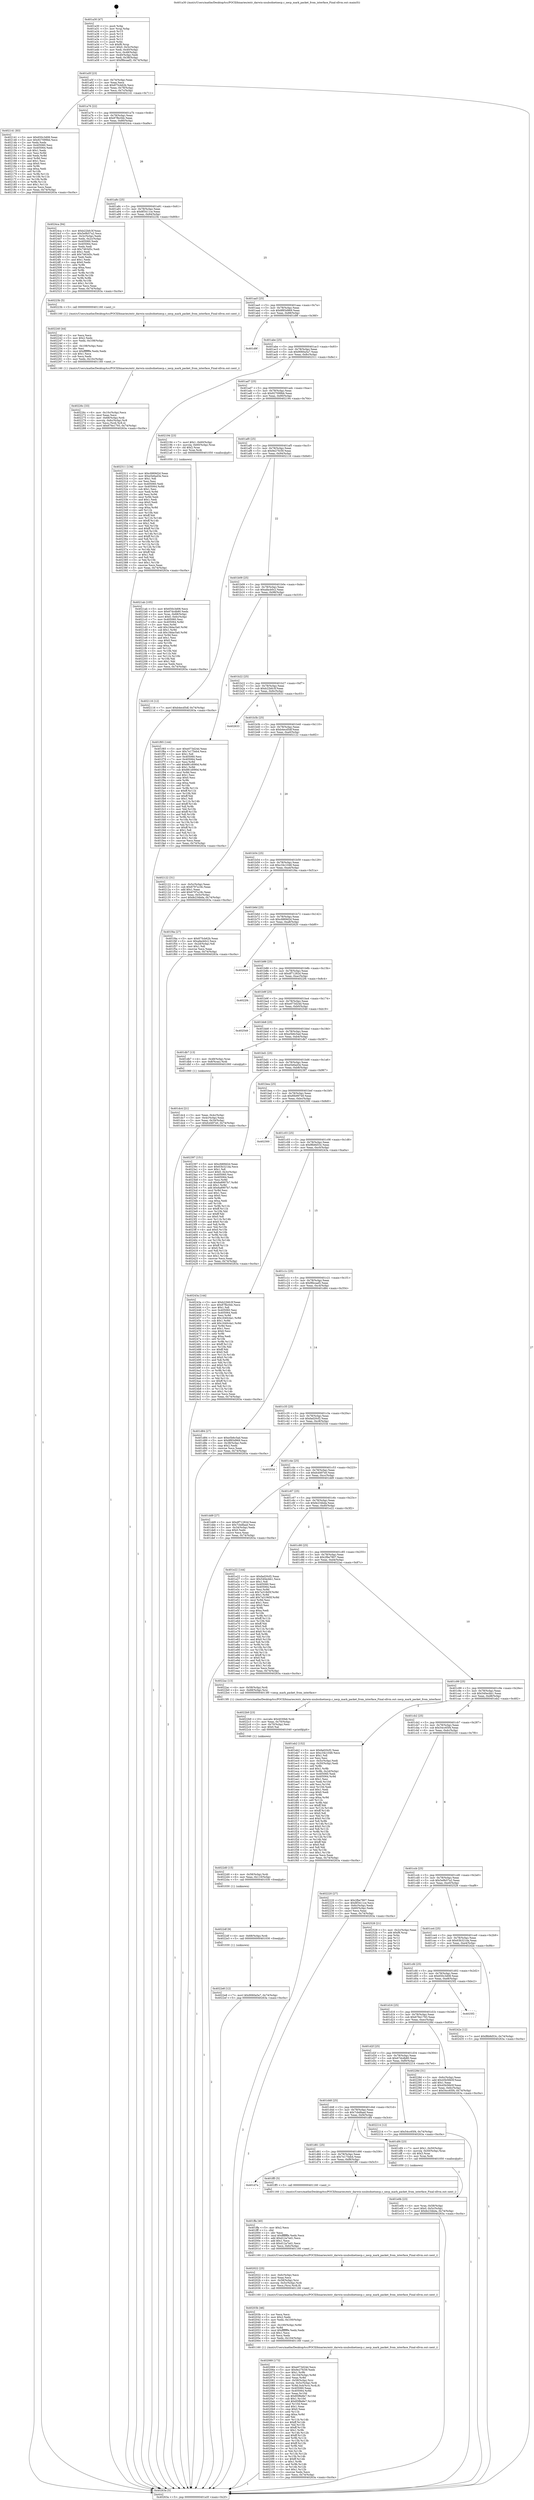 digraph "0x401a30" {
  label = "0x401a30 (/mnt/c/Users/mathe/Desktop/tcc/POCII/binaries/extr_darwin-xnubsdnetnecp.c_necp_mark_packet_from_interface_Final-ollvm.out::main(0))"
  labelloc = "t"
  node[shape=record]

  Entry [label="",width=0.3,height=0.3,shape=circle,fillcolor=black,style=filled]
  "0x401a5f" [label="{
     0x401a5f [23]\l
     | [instrs]\l
     &nbsp;&nbsp;0x401a5f \<+3\>: mov -0x74(%rbp),%eax\l
     &nbsp;&nbsp;0x401a62 \<+2\>: mov %eax,%ecx\l
     &nbsp;&nbsp;0x401a64 \<+6\>: sub $0x875cb62b,%ecx\l
     &nbsp;&nbsp;0x401a6a \<+3\>: mov %eax,-0x78(%rbp)\l
     &nbsp;&nbsp;0x401a6d \<+3\>: mov %ecx,-0x7c(%rbp)\l
     &nbsp;&nbsp;0x401a70 \<+6\>: je 0000000000402141 \<main+0x711\>\l
  }"]
  "0x402141" [label="{
     0x402141 [83]\l
     | [instrs]\l
     &nbsp;&nbsp;0x402141 \<+5\>: mov $0x650c3d08,%eax\l
     &nbsp;&nbsp;0x402146 \<+5\>: mov $0x927099bb,%ecx\l
     &nbsp;&nbsp;0x40214b \<+2\>: xor %edx,%edx\l
     &nbsp;&nbsp;0x40214d \<+7\>: mov 0x405060,%esi\l
     &nbsp;&nbsp;0x402154 \<+7\>: mov 0x405064,%edi\l
     &nbsp;&nbsp;0x40215b \<+3\>: sub $0x1,%edx\l
     &nbsp;&nbsp;0x40215e \<+3\>: mov %esi,%r8d\l
     &nbsp;&nbsp;0x402161 \<+3\>: add %edx,%r8d\l
     &nbsp;&nbsp;0x402164 \<+4\>: imul %r8d,%esi\l
     &nbsp;&nbsp;0x402168 \<+3\>: and $0x1,%esi\l
     &nbsp;&nbsp;0x40216b \<+3\>: cmp $0x0,%esi\l
     &nbsp;&nbsp;0x40216e \<+4\>: sete %r9b\l
     &nbsp;&nbsp;0x402172 \<+3\>: cmp $0xa,%edi\l
     &nbsp;&nbsp;0x402175 \<+4\>: setl %r10b\l
     &nbsp;&nbsp;0x402179 \<+3\>: mov %r9b,%r11b\l
     &nbsp;&nbsp;0x40217c \<+3\>: and %r10b,%r11b\l
     &nbsp;&nbsp;0x40217f \<+3\>: xor %r10b,%r9b\l
     &nbsp;&nbsp;0x402182 \<+3\>: or %r9b,%r11b\l
     &nbsp;&nbsp;0x402185 \<+4\>: test $0x1,%r11b\l
     &nbsp;&nbsp;0x402189 \<+3\>: cmovne %ecx,%eax\l
     &nbsp;&nbsp;0x40218c \<+3\>: mov %eax,-0x74(%rbp)\l
     &nbsp;&nbsp;0x40218f \<+5\>: jmp 000000000040263a \<main+0xc0a\>\l
  }"]
  "0x401a76" [label="{
     0x401a76 [22]\l
     | [instrs]\l
     &nbsp;&nbsp;0x401a76 \<+5\>: jmp 0000000000401a7b \<main+0x4b\>\l
     &nbsp;&nbsp;0x401a7b \<+3\>: mov -0x78(%rbp),%eax\l
     &nbsp;&nbsp;0x401a7e \<+5\>: sub $0x87fbc0dc,%eax\l
     &nbsp;&nbsp;0x401a83 \<+3\>: mov %eax,-0x80(%rbp)\l
     &nbsp;&nbsp;0x401a86 \<+6\>: je 00000000004024ca \<main+0xa9a\>\l
  }"]
  Exit [label="",width=0.3,height=0.3,shape=circle,fillcolor=black,style=filled,peripheries=2]
  "0x4024ca" [label="{
     0x4024ca [94]\l
     | [instrs]\l
     &nbsp;&nbsp;0x4024ca \<+5\>: mov $0xb22bfc3f,%eax\l
     &nbsp;&nbsp;0x4024cf \<+5\>: mov $0x5e9b57a2,%ecx\l
     &nbsp;&nbsp;0x4024d4 \<+3\>: mov -0x3c(%rbp),%edx\l
     &nbsp;&nbsp;0x4024d7 \<+3\>: mov %edx,-0x2c(%rbp)\l
     &nbsp;&nbsp;0x4024da \<+7\>: mov 0x405060,%edx\l
     &nbsp;&nbsp;0x4024e1 \<+7\>: mov 0x405064,%esi\l
     &nbsp;&nbsp;0x4024e8 \<+2\>: mov %edx,%edi\l
     &nbsp;&nbsp;0x4024ea \<+6\>: sub $0x7463d5c,%edi\l
     &nbsp;&nbsp;0x4024f0 \<+3\>: sub $0x1,%edi\l
     &nbsp;&nbsp;0x4024f3 \<+6\>: add $0x7463d5c,%edi\l
     &nbsp;&nbsp;0x4024f9 \<+3\>: imul %edi,%edx\l
     &nbsp;&nbsp;0x4024fc \<+3\>: and $0x1,%edx\l
     &nbsp;&nbsp;0x4024ff \<+3\>: cmp $0x0,%edx\l
     &nbsp;&nbsp;0x402502 \<+4\>: sete %r8b\l
     &nbsp;&nbsp;0x402506 \<+3\>: cmp $0xa,%esi\l
     &nbsp;&nbsp;0x402509 \<+4\>: setl %r9b\l
     &nbsp;&nbsp;0x40250d \<+3\>: mov %r8b,%r10b\l
     &nbsp;&nbsp;0x402510 \<+3\>: and %r9b,%r10b\l
     &nbsp;&nbsp;0x402513 \<+3\>: xor %r9b,%r8b\l
     &nbsp;&nbsp;0x402516 \<+3\>: or %r8b,%r10b\l
     &nbsp;&nbsp;0x402519 \<+4\>: test $0x1,%r10b\l
     &nbsp;&nbsp;0x40251d \<+3\>: cmovne %ecx,%eax\l
     &nbsp;&nbsp;0x402520 \<+3\>: mov %eax,-0x74(%rbp)\l
     &nbsp;&nbsp;0x402523 \<+5\>: jmp 000000000040263a \<main+0xc0a\>\l
  }"]
  "0x401a8c" [label="{
     0x401a8c [25]\l
     | [instrs]\l
     &nbsp;&nbsp;0x401a8c \<+5\>: jmp 0000000000401a91 \<main+0x61\>\l
     &nbsp;&nbsp;0x401a91 \<+3\>: mov -0x78(%rbp),%eax\l
     &nbsp;&nbsp;0x401a94 \<+5\>: sub $0x8f3411ce,%eax\l
     &nbsp;&nbsp;0x401a99 \<+6\>: mov %eax,-0x84(%rbp)\l
     &nbsp;&nbsp;0x401a9f \<+6\>: je 000000000040223b \<main+0x80b\>\l
  }"]
  "0x4022e8" [label="{
     0x4022e8 [12]\l
     | [instrs]\l
     &nbsp;&nbsp;0x4022e8 \<+7\>: movl $0x9060a5a7,-0x74(%rbp)\l
     &nbsp;&nbsp;0x4022ef \<+5\>: jmp 000000000040263a \<main+0xc0a\>\l
  }"]
  "0x40223b" [label="{
     0x40223b [5]\l
     | [instrs]\l
     &nbsp;&nbsp;0x40223b \<+5\>: call 0000000000401160 \<next_i\>\l
     | [calls]\l
     &nbsp;&nbsp;0x401160 \{1\} (/mnt/c/Users/mathe/Desktop/tcc/POCII/binaries/extr_darwin-xnubsdnetnecp.c_necp_mark_packet_from_interface_Final-ollvm.out::next_i)\l
  }"]
  "0x401aa5" [label="{
     0x401aa5 [25]\l
     | [instrs]\l
     &nbsp;&nbsp;0x401aa5 \<+5\>: jmp 0000000000401aaa \<main+0x7a\>\l
     &nbsp;&nbsp;0x401aaa \<+3\>: mov -0x78(%rbp),%eax\l
     &nbsp;&nbsp;0x401aad \<+5\>: sub $0x8f65d969,%eax\l
     &nbsp;&nbsp;0x401ab2 \<+6\>: mov %eax,-0x88(%rbp)\l
     &nbsp;&nbsp;0x401ab8 \<+6\>: je 0000000000401d9f \<main+0x36f\>\l
  }"]
  "0x4022df" [label="{
     0x4022df [9]\l
     | [instrs]\l
     &nbsp;&nbsp;0x4022df \<+4\>: mov -0x68(%rbp),%rdi\l
     &nbsp;&nbsp;0x4022e3 \<+5\>: call 0000000000401030 \<free@plt\>\l
     | [calls]\l
     &nbsp;&nbsp;0x401030 \{1\} (unknown)\l
  }"]
  "0x401d9f" [label="{
     0x401d9f\l
  }", style=dashed]
  "0x401abe" [label="{
     0x401abe [25]\l
     | [instrs]\l
     &nbsp;&nbsp;0x401abe \<+5\>: jmp 0000000000401ac3 \<main+0x93\>\l
     &nbsp;&nbsp;0x401ac3 \<+3\>: mov -0x78(%rbp),%eax\l
     &nbsp;&nbsp;0x401ac6 \<+5\>: sub $0x9060a5a7,%eax\l
     &nbsp;&nbsp;0x401acb \<+6\>: mov %eax,-0x8c(%rbp)\l
     &nbsp;&nbsp;0x401ad1 \<+6\>: je 0000000000402311 \<main+0x8e1\>\l
  }"]
  "0x4022d0" [label="{
     0x4022d0 [15]\l
     | [instrs]\l
     &nbsp;&nbsp;0x4022d0 \<+4\>: mov -0x58(%rbp),%rdi\l
     &nbsp;&nbsp;0x4022d4 \<+6\>: mov %eax,-0x110(%rbp)\l
     &nbsp;&nbsp;0x4022da \<+5\>: call 0000000000401030 \<free@plt\>\l
     | [calls]\l
     &nbsp;&nbsp;0x401030 \{1\} (unknown)\l
  }"]
  "0x402311" [label="{
     0x402311 [134]\l
     | [instrs]\l
     &nbsp;&nbsp;0x402311 \<+5\>: mov $0xcfd69d2d,%eax\l
     &nbsp;&nbsp;0x402316 \<+5\>: mov $0xe5e6ad3e,%ecx\l
     &nbsp;&nbsp;0x40231b \<+2\>: mov $0x1,%dl\l
     &nbsp;&nbsp;0x40231d \<+2\>: xor %esi,%esi\l
     &nbsp;&nbsp;0x40231f \<+7\>: mov 0x405060,%edi\l
     &nbsp;&nbsp;0x402326 \<+8\>: mov 0x405064,%r8d\l
     &nbsp;&nbsp;0x40232e \<+3\>: sub $0x1,%esi\l
     &nbsp;&nbsp;0x402331 \<+3\>: mov %edi,%r9d\l
     &nbsp;&nbsp;0x402334 \<+3\>: add %esi,%r9d\l
     &nbsp;&nbsp;0x402337 \<+4\>: imul %r9d,%edi\l
     &nbsp;&nbsp;0x40233b \<+3\>: and $0x1,%edi\l
     &nbsp;&nbsp;0x40233e \<+3\>: cmp $0x0,%edi\l
     &nbsp;&nbsp;0x402341 \<+4\>: sete %r10b\l
     &nbsp;&nbsp;0x402345 \<+4\>: cmp $0xa,%r8d\l
     &nbsp;&nbsp;0x402349 \<+4\>: setl %r11b\l
     &nbsp;&nbsp;0x40234d \<+3\>: mov %r10b,%bl\l
     &nbsp;&nbsp;0x402350 \<+3\>: xor $0xff,%bl\l
     &nbsp;&nbsp;0x402353 \<+3\>: mov %r11b,%r14b\l
     &nbsp;&nbsp;0x402356 \<+4\>: xor $0xff,%r14b\l
     &nbsp;&nbsp;0x40235a \<+3\>: xor $0x1,%dl\l
     &nbsp;&nbsp;0x40235d \<+3\>: mov %bl,%r15b\l
     &nbsp;&nbsp;0x402360 \<+4\>: and $0xff,%r15b\l
     &nbsp;&nbsp;0x402364 \<+3\>: and %dl,%r10b\l
     &nbsp;&nbsp;0x402367 \<+3\>: mov %r14b,%r12b\l
     &nbsp;&nbsp;0x40236a \<+4\>: and $0xff,%r12b\l
     &nbsp;&nbsp;0x40236e \<+3\>: and %dl,%r11b\l
     &nbsp;&nbsp;0x402371 \<+3\>: or %r10b,%r15b\l
     &nbsp;&nbsp;0x402374 \<+3\>: or %r11b,%r12b\l
     &nbsp;&nbsp;0x402377 \<+3\>: xor %r12b,%r15b\l
     &nbsp;&nbsp;0x40237a \<+3\>: or %r14b,%bl\l
     &nbsp;&nbsp;0x40237d \<+3\>: xor $0xff,%bl\l
     &nbsp;&nbsp;0x402380 \<+3\>: or $0x1,%dl\l
     &nbsp;&nbsp;0x402383 \<+2\>: and %dl,%bl\l
     &nbsp;&nbsp;0x402385 \<+3\>: or %bl,%r15b\l
     &nbsp;&nbsp;0x402388 \<+4\>: test $0x1,%r15b\l
     &nbsp;&nbsp;0x40238c \<+3\>: cmovne %ecx,%eax\l
     &nbsp;&nbsp;0x40238f \<+3\>: mov %eax,-0x74(%rbp)\l
     &nbsp;&nbsp;0x402392 \<+5\>: jmp 000000000040263a \<main+0xc0a\>\l
  }"]
  "0x401ad7" [label="{
     0x401ad7 [25]\l
     | [instrs]\l
     &nbsp;&nbsp;0x401ad7 \<+5\>: jmp 0000000000401adc \<main+0xac\>\l
     &nbsp;&nbsp;0x401adc \<+3\>: mov -0x78(%rbp),%eax\l
     &nbsp;&nbsp;0x401adf \<+5\>: sub $0x927099bb,%eax\l
     &nbsp;&nbsp;0x401ae4 \<+6\>: mov %eax,-0x90(%rbp)\l
     &nbsp;&nbsp;0x401aea \<+6\>: je 0000000000402194 \<main+0x764\>\l
  }"]
  "0x4022b9" [label="{
     0x4022b9 [23]\l
     | [instrs]\l
     &nbsp;&nbsp;0x4022b9 \<+10\>: movabs $0x4030b6,%rdi\l
     &nbsp;&nbsp;0x4022c3 \<+3\>: mov %eax,-0x70(%rbp)\l
     &nbsp;&nbsp;0x4022c6 \<+3\>: mov -0x70(%rbp),%esi\l
     &nbsp;&nbsp;0x4022c9 \<+2\>: mov $0x0,%al\l
     &nbsp;&nbsp;0x4022cb \<+5\>: call 0000000000401040 \<printf@plt\>\l
     | [calls]\l
     &nbsp;&nbsp;0x401040 \{1\} (unknown)\l
  }"]
  "0x402194" [label="{
     0x402194 [23]\l
     | [instrs]\l
     &nbsp;&nbsp;0x402194 \<+7\>: movl $0x1,-0x60(%rbp)\l
     &nbsp;&nbsp;0x40219b \<+4\>: movslq -0x60(%rbp),%rax\l
     &nbsp;&nbsp;0x40219f \<+4\>: shl $0x2,%rax\l
     &nbsp;&nbsp;0x4021a3 \<+3\>: mov %rax,%rdi\l
     &nbsp;&nbsp;0x4021a6 \<+5\>: call 0000000000401050 \<malloc@plt\>\l
     | [calls]\l
     &nbsp;&nbsp;0x401050 \{1\} (unknown)\l
  }"]
  "0x401af0" [label="{
     0x401af0 [25]\l
     | [instrs]\l
     &nbsp;&nbsp;0x401af0 \<+5\>: jmp 0000000000401af5 \<main+0xc5\>\l
     &nbsp;&nbsp;0x401af5 \<+3\>: mov -0x78(%rbp),%eax\l
     &nbsp;&nbsp;0x401af8 \<+5\>: sub $0x9e27fc59,%eax\l
     &nbsp;&nbsp;0x401afd \<+6\>: mov %eax,-0x94(%rbp)\l
     &nbsp;&nbsp;0x401b03 \<+6\>: je 0000000000402116 \<main+0x6e6\>\l
  }"]
  "0x40226c" [label="{
     0x40226c [33]\l
     | [instrs]\l
     &nbsp;&nbsp;0x40226c \<+6\>: mov -0x10c(%rbp),%ecx\l
     &nbsp;&nbsp;0x402272 \<+3\>: imul %eax,%ecx\l
     &nbsp;&nbsp;0x402275 \<+4\>: mov -0x68(%rbp),%rdi\l
     &nbsp;&nbsp;0x402279 \<+4\>: movslq -0x6c(%rbp),%r8\l
     &nbsp;&nbsp;0x40227d \<+4\>: mov %ecx,(%rdi,%r8,4)\l
     &nbsp;&nbsp;0x402281 \<+7\>: movl $0x676e1793,-0x74(%rbp)\l
     &nbsp;&nbsp;0x402288 \<+5\>: jmp 000000000040263a \<main+0xc0a\>\l
  }"]
  "0x402116" [label="{
     0x402116 [12]\l
     | [instrs]\l
     &nbsp;&nbsp;0x402116 \<+7\>: movl $0xb4ecd5df,-0x74(%rbp)\l
     &nbsp;&nbsp;0x40211d \<+5\>: jmp 000000000040263a \<main+0xc0a\>\l
  }"]
  "0x401b09" [label="{
     0x401b09 [25]\l
     | [instrs]\l
     &nbsp;&nbsp;0x401b09 \<+5\>: jmp 0000000000401b0e \<main+0xde\>\l
     &nbsp;&nbsp;0x401b0e \<+3\>: mov -0x78(%rbp),%eax\l
     &nbsp;&nbsp;0x401b11 \<+5\>: sub $0xafacb0c2,%eax\l
     &nbsp;&nbsp;0x401b16 \<+6\>: mov %eax,-0x98(%rbp)\l
     &nbsp;&nbsp;0x401b1c \<+6\>: je 0000000000401f65 \<main+0x535\>\l
  }"]
  "0x402240" [label="{
     0x402240 [44]\l
     | [instrs]\l
     &nbsp;&nbsp;0x402240 \<+2\>: xor %ecx,%ecx\l
     &nbsp;&nbsp;0x402242 \<+5\>: mov $0x2,%edx\l
     &nbsp;&nbsp;0x402247 \<+6\>: mov %edx,-0x108(%rbp)\l
     &nbsp;&nbsp;0x40224d \<+1\>: cltd\l
     &nbsp;&nbsp;0x40224e \<+6\>: mov -0x108(%rbp),%esi\l
     &nbsp;&nbsp;0x402254 \<+2\>: idiv %esi\l
     &nbsp;&nbsp;0x402256 \<+6\>: imul $0xfffffffe,%edx,%edx\l
     &nbsp;&nbsp;0x40225c \<+3\>: sub $0x1,%ecx\l
     &nbsp;&nbsp;0x40225f \<+2\>: sub %ecx,%edx\l
     &nbsp;&nbsp;0x402261 \<+6\>: mov %edx,-0x10c(%rbp)\l
     &nbsp;&nbsp;0x402267 \<+5\>: call 0000000000401160 \<next_i\>\l
     | [calls]\l
     &nbsp;&nbsp;0x401160 \{1\} (/mnt/c/Users/mathe/Desktop/tcc/POCII/binaries/extr_darwin-xnubsdnetnecp.c_necp_mark_packet_from_interface_Final-ollvm.out::next_i)\l
  }"]
  "0x401f65" [label="{
     0x401f65 [144]\l
     | [instrs]\l
     &nbsp;&nbsp;0x401f65 \<+5\>: mov $0xe073d24d,%eax\l
     &nbsp;&nbsp;0x401f6a \<+5\>: mov $0x7e175eb4,%ecx\l
     &nbsp;&nbsp;0x401f6f \<+2\>: mov $0x1,%dl\l
     &nbsp;&nbsp;0x401f71 \<+7\>: mov 0x405060,%esi\l
     &nbsp;&nbsp;0x401f78 \<+7\>: mov 0x405064,%edi\l
     &nbsp;&nbsp;0x401f7f \<+3\>: mov %esi,%r8d\l
     &nbsp;&nbsp;0x401f82 \<+7\>: add $0x881d090d,%r8d\l
     &nbsp;&nbsp;0x401f89 \<+4\>: sub $0x1,%r8d\l
     &nbsp;&nbsp;0x401f8d \<+7\>: sub $0x881d090d,%r8d\l
     &nbsp;&nbsp;0x401f94 \<+4\>: imul %r8d,%esi\l
     &nbsp;&nbsp;0x401f98 \<+3\>: and $0x1,%esi\l
     &nbsp;&nbsp;0x401f9b \<+3\>: cmp $0x0,%esi\l
     &nbsp;&nbsp;0x401f9e \<+4\>: sete %r9b\l
     &nbsp;&nbsp;0x401fa2 \<+3\>: cmp $0xa,%edi\l
     &nbsp;&nbsp;0x401fa5 \<+4\>: setl %r10b\l
     &nbsp;&nbsp;0x401fa9 \<+3\>: mov %r9b,%r11b\l
     &nbsp;&nbsp;0x401fac \<+4\>: xor $0xff,%r11b\l
     &nbsp;&nbsp;0x401fb0 \<+3\>: mov %r10b,%bl\l
     &nbsp;&nbsp;0x401fb3 \<+3\>: xor $0xff,%bl\l
     &nbsp;&nbsp;0x401fb6 \<+3\>: xor $0x1,%dl\l
     &nbsp;&nbsp;0x401fb9 \<+3\>: mov %r11b,%r14b\l
     &nbsp;&nbsp;0x401fbc \<+4\>: and $0xff,%r14b\l
     &nbsp;&nbsp;0x401fc0 \<+3\>: and %dl,%r9b\l
     &nbsp;&nbsp;0x401fc3 \<+3\>: mov %bl,%r15b\l
     &nbsp;&nbsp;0x401fc6 \<+4\>: and $0xff,%r15b\l
     &nbsp;&nbsp;0x401fca \<+3\>: and %dl,%r10b\l
     &nbsp;&nbsp;0x401fcd \<+3\>: or %r9b,%r14b\l
     &nbsp;&nbsp;0x401fd0 \<+3\>: or %r10b,%r15b\l
     &nbsp;&nbsp;0x401fd3 \<+3\>: xor %r15b,%r14b\l
     &nbsp;&nbsp;0x401fd6 \<+3\>: or %bl,%r11b\l
     &nbsp;&nbsp;0x401fd9 \<+4\>: xor $0xff,%r11b\l
     &nbsp;&nbsp;0x401fdd \<+3\>: or $0x1,%dl\l
     &nbsp;&nbsp;0x401fe0 \<+3\>: and %dl,%r11b\l
     &nbsp;&nbsp;0x401fe3 \<+3\>: or %r11b,%r14b\l
     &nbsp;&nbsp;0x401fe6 \<+4\>: test $0x1,%r14b\l
     &nbsp;&nbsp;0x401fea \<+3\>: cmovne %ecx,%eax\l
     &nbsp;&nbsp;0x401fed \<+3\>: mov %eax,-0x74(%rbp)\l
     &nbsp;&nbsp;0x401ff0 \<+5\>: jmp 000000000040263a \<main+0xc0a\>\l
  }"]
  "0x401b22" [label="{
     0x401b22 [25]\l
     | [instrs]\l
     &nbsp;&nbsp;0x401b22 \<+5\>: jmp 0000000000401b27 \<main+0xf7\>\l
     &nbsp;&nbsp;0x401b27 \<+3\>: mov -0x78(%rbp),%eax\l
     &nbsp;&nbsp;0x401b2a \<+5\>: sub $0xb22bfc3f,%eax\l
     &nbsp;&nbsp;0x401b2f \<+6\>: mov %eax,-0x9c(%rbp)\l
     &nbsp;&nbsp;0x401b35 \<+6\>: je 0000000000402633 \<main+0xc03\>\l
  }"]
  "0x4021ab" [label="{
     0x4021ab [105]\l
     | [instrs]\l
     &nbsp;&nbsp;0x4021ab \<+5\>: mov $0x650c3d08,%ecx\l
     &nbsp;&nbsp;0x4021b0 \<+5\>: mov $0x67dcdb80,%edx\l
     &nbsp;&nbsp;0x4021b5 \<+4\>: mov %rax,-0x68(%rbp)\l
     &nbsp;&nbsp;0x4021b9 \<+7\>: movl $0x0,-0x6c(%rbp)\l
     &nbsp;&nbsp;0x4021c0 \<+7\>: mov 0x405060,%esi\l
     &nbsp;&nbsp;0x4021c7 \<+8\>: mov 0x405064,%r8d\l
     &nbsp;&nbsp;0x4021cf \<+3\>: mov %esi,%r9d\l
     &nbsp;&nbsp;0x4021d2 \<+7\>: add $0x18dac5a0,%r9d\l
     &nbsp;&nbsp;0x4021d9 \<+4\>: sub $0x1,%r9d\l
     &nbsp;&nbsp;0x4021dd \<+7\>: sub $0x18dac5a0,%r9d\l
     &nbsp;&nbsp;0x4021e4 \<+4\>: imul %r9d,%esi\l
     &nbsp;&nbsp;0x4021e8 \<+3\>: and $0x1,%esi\l
     &nbsp;&nbsp;0x4021eb \<+3\>: cmp $0x0,%esi\l
     &nbsp;&nbsp;0x4021ee \<+4\>: sete %r10b\l
     &nbsp;&nbsp;0x4021f2 \<+4\>: cmp $0xa,%r8d\l
     &nbsp;&nbsp;0x4021f6 \<+4\>: setl %r11b\l
     &nbsp;&nbsp;0x4021fa \<+3\>: mov %r10b,%bl\l
     &nbsp;&nbsp;0x4021fd \<+3\>: and %r11b,%bl\l
     &nbsp;&nbsp;0x402200 \<+3\>: xor %r11b,%r10b\l
     &nbsp;&nbsp;0x402203 \<+3\>: or %r10b,%bl\l
     &nbsp;&nbsp;0x402206 \<+3\>: test $0x1,%bl\l
     &nbsp;&nbsp;0x402209 \<+3\>: cmovne %edx,%ecx\l
     &nbsp;&nbsp;0x40220c \<+3\>: mov %ecx,-0x74(%rbp)\l
     &nbsp;&nbsp;0x40220f \<+5\>: jmp 000000000040263a \<main+0xc0a\>\l
  }"]
  "0x402633" [label="{
     0x402633\l
  }", style=dashed]
  "0x401b3b" [label="{
     0x401b3b [25]\l
     | [instrs]\l
     &nbsp;&nbsp;0x401b3b \<+5\>: jmp 0000000000401b40 \<main+0x110\>\l
     &nbsp;&nbsp;0x401b40 \<+3\>: mov -0x78(%rbp),%eax\l
     &nbsp;&nbsp;0x401b43 \<+5\>: sub $0xb4ecd5df,%eax\l
     &nbsp;&nbsp;0x401b48 \<+6\>: mov %eax,-0xa0(%rbp)\l
     &nbsp;&nbsp;0x401b4e \<+6\>: je 0000000000402122 \<main+0x6f2\>\l
  }"]
  "0x402069" [label="{
     0x402069 [173]\l
     | [instrs]\l
     &nbsp;&nbsp;0x402069 \<+5\>: mov $0xe073d24d,%ecx\l
     &nbsp;&nbsp;0x40206e \<+5\>: mov $0x9e27fc59,%edx\l
     &nbsp;&nbsp;0x402073 \<+3\>: mov $0x1,%r9b\l
     &nbsp;&nbsp;0x402076 \<+7\>: mov -0x104(%rbp),%r8d\l
     &nbsp;&nbsp;0x40207d \<+4\>: imul %eax,%r8d\l
     &nbsp;&nbsp;0x402081 \<+4\>: mov -0x58(%rbp),%rsi\l
     &nbsp;&nbsp;0x402085 \<+4\>: movslq -0x5c(%rbp),%rdi\l
     &nbsp;&nbsp;0x402089 \<+5\>: mov %r8d,0x4(%rsi,%rdi,8)\l
     &nbsp;&nbsp;0x40208e \<+7\>: mov 0x405060,%eax\l
     &nbsp;&nbsp;0x402095 \<+8\>: mov 0x405064,%r8d\l
     &nbsp;&nbsp;0x40209d \<+3\>: mov %eax,%r10d\l
     &nbsp;&nbsp;0x4020a0 \<+7\>: sub $0x85f8e8e7,%r10d\l
     &nbsp;&nbsp;0x4020a7 \<+4\>: sub $0x1,%r10d\l
     &nbsp;&nbsp;0x4020ab \<+7\>: add $0x85f8e8e7,%r10d\l
     &nbsp;&nbsp;0x4020b2 \<+4\>: imul %r10d,%eax\l
     &nbsp;&nbsp;0x4020b6 \<+3\>: and $0x1,%eax\l
     &nbsp;&nbsp;0x4020b9 \<+3\>: cmp $0x0,%eax\l
     &nbsp;&nbsp;0x4020bc \<+4\>: sete %r11b\l
     &nbsp;&nbsp;0x4020c0 \<+4\>: cmp $0xa,%r8d\l
     &nbsp;&nbsp;0x4020c4 \<+3\>: setl %bl\l
     &nbsp;&nbsp;0x4020c7 \<+3\>: mov %r11b,%r14b\l
     &nbsp;&nbsp;0x4020ca \<+4\>: xor $0xff,%r14b\l
     &nbsp;&nbsp;0x4020ce \<+3\>: mov %bl,%r15b\l
     &nbsp;&nbsp;0x4020d1 \<+4\>: xor $0xff,%r15b\l
     &nbsp;&nbsp;0x4020d5 \<+4\>: xor $0x1,%r9b\l
     &nbsp;&nbsp;0x4020d9 \<+3\>: mov %r14b,%r12b\l
     &nbsp;&nbsp;0x4020dc \<+4\>: and $0xff,%r12b\l
     &nbsp;&nbsp;0x4020e0 \<+3\>: and %r9b,%r11b\l
     &nbsp;&nbsp;0x4020e3 \<+3\>: mov %r15b,%r13b\l
     &nbsp;&nbsp;0x4020e6 \<+4\>: and $0xff,%r13b\l
     &nbsp;&nbsp;0x4020ea \<+3\>: and %r9b,%bl\l
     &nbsp;&nbsp;0x4020ed \<+3\>: or %r11b,%r12b\l
     &nbsp;&nbsp;0x4020f0 \<+3\>: or %bl,%r13b\l
     &nbsp;&nbsp;0x4020f3 \<+3\>: xor %r13b,%r12b\l
     &nbsp;&nbsp;0x4020f6 \<+3\>: or %r15b,%r14b\l
     &nbsp;&nbsp;0x4020f9 \<+4\>: xor $0xff,%r14b\l
     &nbsp;&nbsp;0x4020fd \<+4\>: or $0x1,%r9b\l
     &nbsp;&nbsp;0x402101 \<+3\>: and %r9b,%r14b\l
     &nbsp;&nbsp;0x402104 \<+3\>: or %r14b,%r12b\l
     &nbsp;&nbsp;0x402107 \<+4\>: test $0x1,%r12b\l
     &nbsp;&nbsp;0x40210b \<+3\>: cmovne %edx,%ecx\l
     &nbsp;&nbsp;0x40210e \<+3\>: mov %ecx,-0x74(%rbp)\l
     &nbsp;&nbsp;0x402111 \<+5\>: jmp 000000000040263a \<main+0xc0a\>\l
  }"]
  "0x402122" [label="{
     0x402122 [31]\l
     | [instrs]\l
     &nbsp;&nbsp;0x402122 \<+3\>: mov -0x5c(%rbp),%eax\l
     &nbsp;&nbsp;0x402125 \<+5\>: sub $0x6797a18c,%eax\l
     &nbsp;&nbsp;0x40212a \<+3\>: add $0x1,%eax\l
     &nbsp;&nbsp;0x40212d \<+5\>: add $0x6797a18c,%eax\l
     &nbsp;&nbsp;0x402132 \<+3\>: mov %eax,-0x5c(%rbp)\l
     &nbsp;&nbsp;0x402135 \<+7\>: movl $0xfe234bda,-0x74(%rbp)\l
     &nbsp;&nbsp;0x40213c \<+5\>: jmp 000000000040263a \<main+0xc0a\>\l
  }"]
  "0x401b54" [label="{
     0x401b54 [25]\l
     | [instrs]\l
     &nbsp;&nbsp;0x401b54 \<+5\>: jmp 0000000000401b59 \<main+0x129\>\l
     &nbsp;&nbsp;0x401b59 \<+3\>: mov -0x78(%rbp),%eax\l
     &nbsp;&nbsp;0x401b5c \<+5\>: sub $0xc34c1048,%eax\l
     &nbsp;&nbsp;0x401b61 \<+6\>: mov %eax,-0xa4(%rbp)\l
     &nbsp;&nbsp;0x401b67 \<+6\>: je 0000000000401f4a \<main+0x51a\>\l
  }"]
  "0x40203b" [label="{
     0x40203b [46]\l
     | [instrs]\l
     &nbsp;&nbsp;0x40203b \<+2\>: xor %ecx,%ecx\l
     &nbsp;&nbsp;0x40203d \<+5\>: mov $0x2,%edx\l
     &nbsp;&nbsp;0x402042 \<+6\>: mov %edx,-0x100(%rbp)\l
     &nbsp;&nbsp;0x402048 \<+1\>: cltd\l
     &nbsp;&nbsp;0x402049 \<+7\>: mov -0x100(%rbp),%r8d\l
     &nbsp;&nbsp;0x402050 \<+3\>: idiv %r8d\l
     &nbsp;&nbsp;0x402053 \<+6\>: imul $0xfffffffe,%edx,%edx\l
     &nbsp;&nbsp;0x402059 \<+3\>: sub $0x1,%ecx\l
     &nbsp;&nbsp;0x40205c \<+2\>: sub %ecx,%edx\l
     &nbsp;&nbsp;0x40205e \<+6\>: mov %edx,-0x104(%rbp)\l
     &nbsp;&nbsp;0x402064 \<+5\>: call 0000000000401160 \<next_i\>\l
     | [calls]\l
     &nbsp;&nbsp;0x401160 \{1\} (/mnt/c/Users/mathe/Desktop/tcc/POCII/binaries/extr_darwin-xnubsdnetnecp.c_necp_mark_packet_from_interface_Final-ollvm.out::next_i)\l
  }"]
  "0x401f4a" [label="{
     0x401f4a [27]\l
     | [instrs]\l
     &nbsp;&nbsp;0x401f4a \<+5\>: mov $0x875cb62b,%eax\l
     &nbsp;&nbsp;0x401f4f \<+5\>: mov $0xafacb0c2,%ecx\l
     &nbsp;&nbsp;0x401f54 \<+3\>: mov -0x2d(%rbp),%dl\l
     &nbsp;&nbsp;0x401f57 \<+3\>: test $0x1,%dl\l
     &nbsp;&nbsp;0x401f5a \<+3\>: cmovne %ecx,%eax\l
     &nbsp;&nbsp;0x401f5d \<+3\>: mov %eax,-0x74(%rbp)\l
     &nbsp;&nbsp;0x401f60 \<+5\>: jmp 000000000040263a \<main+0xc0a\>\l
  }"]
  "0x401b6d" [label="{
     0x401b6d [25]\l
     | [instrs]\l
     &nbsp;&nbsp;0x401b6d \<+5\>: jmp 0000000000401b72 \<main+0x142\>\l
     &nbsp;&nbsp;0x401b72 \<+3\>: mov -0x78(%rbp),%eax\l
     &nbsp;&nbsp;0x401b75 \<+5\>: sub $0xcfd69d2d,%eax\l
     &nbsp;&nbsp;0x401b7a \<+6\>: mov %eax,-0xa8(%rbp)\l
     &nbsp;&nbsp;0x401b80 \<+6\>: je 0000000000402620 \<main+0xbf0\>\l
  }"]
  "0x402022" [label="{
     0x402022 [25]\l
     | [instrs]\l
     &nbsp;&nbsp;0x402022 \<+6\>: mov -0xfc(%rbp),%ecx\l
     &nbsp;&nbsp;0x402028 \<+3\>: imul %eax,%ecx\l
     &nbsp;&nbsp;0x40202b \<+4\>: mov -0x58(%rbp),%rsi\l
     &nbsp;&nbsp;0x40202f \<+4\>: movslq -0x5c(%rbp),%rdi\l
     &nbsp;&nbsp;0x402033 \<+3\>: mov %ecx,(%rsi,%rdi,8)\l
     &nbsp;&nbsp;0x402036 \<+5\>: call 0000000000401160 \<next_i\>\l
     | [calls]\l
     &nbsp;&nbsp;0x401160 \{1\} (/mnt/c/Users/mathe/Desktop/tcc/POCII/binaries/extr_darwin-xnubsdnetnecp.c_necp_mark_packet_from_interface_Final-ollvm.out::next_i)\l
  }"]
  "0x402620" [label="{
     0x402620\l
  }", style=dashed]
  "0x401b86" [label="{
     0x401b86 [25]\l
     | [instrs]\l
     &nbsp;&nbsp;0x401b86 \<+5\>: jmp 0000000000401b8b \<main+0x15b\>\l
     &nbsp;&nbsp;0x401b8b \<+3\>: mov -0x78(%rbp),%eax\l
     &nbsp;&nbsp;0x401b8e \<+5\>: sub $0xdf71282d,%eax\l
     &nbsp;&nbsp;0x401b93 \<+6\>: mov %eax,-0xac(%rbp)\l
     &nbsp;&nbsp;0x401b99 \<+6\>: je 00000000004022f4 \<main+0x8c4\>\l
  }"]
  "0x401ffa" [label="{
     0x401ffa [40]\l
     | [instrs]\l
     &nbsp;&nbsp;0x401ffa \<+5\>: mov $0x2,%ecx\l
     &nbsp;&nbsp;0x401fff \<+1\>: cltd\l
     &nbsp;&nbsp;0x402000 \<+2\>: idiv %ecx\l
     &nbsp;&nbsp;0x402002 \<+6\>: imul $0xfffffffe,%edx,%ecx\l
     &nbsp;&nbsp;0x402008 \<+6\>: add $0xd12a7ed1,%ecx\l
     &nbsp;&nbsp;0x40200e \<+3\>: add $0x1,%ecx\l
     &nbsp;&nbsp;0x402011 \<+6\>: sub $0xd12a7ed1,%ecx\l
     &nbsp;&nbsp;0x402017 \<+6\>: mov %ecx,-0xfc(%rbp)\l
     &nbsp;&nbsp;0x40201d \<+5\>: call 0000000000401160 \<next_i\>\l
     | [calls]\l
     &nbsp;&nbsp;0x401160 \{1\} (/mnt/c/Users/mathe/Desktop/tcc/POCII/binaries/extr_darwin-xnubsdnetnecp.c_necp_mark_packet_from_interface_Final-ollvm.out::next_i)\l
  }"]
  "0x4022f4" [label="{
     0x4022f4\l
  }", style=dashed]
  "0x401b9f" [label="{
     0x401b9f [25]\l
     | [instrs]\l
     &nbsp;&nbsp;0x401b9f \<+5\>: jmp 0000000000401ba4 \<main+0x174\>\l
     &nbsp;&nbsp;0x401ba4 \<+3\>: mov -0x78(%rbp),%eax\l
     &nbsp;&nbsp;0x401ba7 \<+5\>: sub $0xe073d24d,%eax\l
     &nbsp;&nbsp;0x401bac \<+6\>: mov %eax,-0xb0(%rbp)\l
     &nbsp;&nbsp;0x401bb2 \<+6\>: je 0000000000402549 \<main+0xb19\>\l
  }"]
  "0x401d7a" [label="{
     0x401d7a\l
  }", style=dashed]
  "0x402549" [label="{
     0x402549\l
  }", style=dashed]
  "0x401bb8" [label="{
     0x401bb8 [25]\l
     | [instrs]\l
     &nbsp;&nbsp;0x401bb8 \<+5\>: jmp 0000000000401bbd \<main+0x18d\>\l
     &nbsp;&nbsp;0x401bbd \<+3\>: mov -0x78(%rbp),%eax\l
     &nbsp;&nbsp;0x401bc0 \<+5\>: sub $0xe5b6c5ad,%eax\l
     &nbsp;&nbsp;0x401bc5 \<+6\>: mov %eax,-0xb4(%rbp)\l
     &nbsp;&nbsp;0x401bcb \<+6\>: je 0000000000401db7 \<main+0x387\>\l
  }"]
  "0x401ff5" [label="{
     0x401ff5 [5]\l
     | [instrs]\l
     &nbsp;&nbsp;0x401ff5 \<+5\>: call 0000000000401160 \<next_i\>\l
     | [calls]\l
     &nbsp;&nbsp;0x401160 \{1\} (/mnt/c/Users/mathe/Desktop/tcc/POCII/binaries/extr_darwin-xnubsdnetnecp.c_necp_mark_packet_from_interface_Final-ollvm.out::next_i)\l
  }"]
  "0x401db7" [label="{
     0x401db7 [13]\l
     | [instrs]\l
     &nbsp;&nbsp;0x401db7 \<+4\>: mov -0x48(%rbp),%rax\l
     &nbsp;&nbsp;0x401dbb \<+4\>: mov 0x8(%rax),%rdi\l
     &nbsp;&nbsp;0x401dbf \<+5\>: call 0000000000401060 \<atoi@plt\>\l
     | [calls]\l
     &nbsp;&nbsp;0x401060 \{1\} (unknown)\l
  }"]
  "0x401bd1" [label="{
     0x401bd1 [25]\l
     | [instrs]\l
     &nbsp;&nbsp;0x401bd1 \<+5\>: jmp 0000000000401bd6 \<main+0x1a6\>\l
     &nbsp;&nbsp;0x401bd6 \<+3\>: mov -0x78(%rbp),%eax\l
     &nbsp;&nbsp;0x401bd9 \<+5\>: sub $0xe5e6ad3e,%eax\l
     &nbsp;&nbsp;0x401bde \<+6\>: mov %eax,-0xb8(%rbp)\l
     &nbsp;&nbsp;0x401be4 \<+6\>: je 0000000000402397 \<main+0x967\>\l
  }"]
  "0x401e0b" [label="{
     0x401e0b [23]\l
     | [instrs]\l
     &nbsp;&nbsp;0x401e0b \<+4\>: mov %rax,-0x58(%rbp)\l
     &nbsp;&nbsp;0x401e0f \<+7\>: movl $0x0,-0x5c(%rbp)\l
     &nbsp;&nbsp;0x401e16 \<+7\>: movl $0xfe234bda,-0x74(%rbp)\l
     &nbsp;&nbsp;0x401e1d \<+5\>: jmp 000000000040263a \<main+0xc0a\>\l
  }"]
  "0x402397" [label="{
     0x402397 [151]\l
     | [instrs]\l
     &nbsp;&nbsp;0x402397 \<+5\>: mov $0xcfd69d2d,%eax\l
     &nbsp;&nbsp;0x40239c \<+5\>: mov $0x63b321da,%ecx\l
     &nbsp;&nbsp;0x4023a1 \<+2\>: mov $0x1,%dl\l
     &nbsp;&nbsp;0x4023a3 \<+7\>: movl $0x0,-0x3c(%rbp)\l
     &nbsp;&nbsp;0x4023aa \<+7\>: mov 0x405060,%esi\l
     &nbsp;&nbsp;0x4023b1 \<+7\>: mov 0x405064,%edi\l
     &nbsp;&nbsp;0x4023b8 \<+3\>: mov %esi,%r8d\l
     &nbsp;&nbsp;0x4023bb \<+7\>: sub $0x6a8907b7,%r8d\l
     &nbsp;&nbsp;0x4023c2 \<+4\>: sub $0x1,%r8d\l
     &nbsp;&nbsp;0x4023c6 \<+7\>: add $0x6a8907b7,%r8d\l
     &nbsp;&nbsp;0x4023cd \<+4\>: imul %r8d,%esi\l
     &nbsp;&nbsp;0x4023d1 \<+3\>: and $0x1,%esi\l
     &nbsp;&nbsp;0x4023d4 \<+3\>: cmp $0x0,%esi\l
     &nbsp;&nbsp;0x4023d7 \<+4\>: sete %r9b\l
     &nbsp;&nbsp;0x4023db \<+3\>: cmp $0xa,%edi\l
     &nbsp;&nbsp;0x4023de \<+4\>: setl %r10b\l
     &nbsp;&nbsp;0x4023e2 \<+3\>: mov %r9b,%r11b\l
     &nbsp;&nbsp;0x4023e5 \<+4\>: xor $0xff,%r11b\l
     &nbsp;&nbsp;0x4023e9 \<+3\>: mov %r10b,%bl\l
     &nbsp;&nbsp;0x4023ec \<+3\>: xor $0xff,%bl\l
     &nbsp;&nbsp;0x4023ef \<+3\>: xor $0x0,%dl\l
     &nbsp;&nbsp;0x4023f2 \<+3\>: mov %r11b,%r14b\l
     &nbsp;&nbsp;0x4023f5 \<+4\>: and $0x0,%r14b\l
     &nbsp;&nbsp;0x4023f9 \<+3\>: and %dl,%r9b\l
     &nbsp;&nbsp;0x4023fc \<+3\>: mov %bl,%r15b\l
     &nbsp;&nbsp;0x4023ff \<+4\>: and $0x0,%r15b\l
     &nbsp;&nbsp;0x402403 \<+3\>: and %dl,%r10b\l
     &nbsp;&nbsp;0x402406 \<+3\>: or %r9b,%r14b\l
     &nbsp;&nbsp;0x402409 \<+3\>: or %r10b,%r15b\l
     &nbsp;&nbsp;0x40240c \<+3\>: xor %r15b,%r14b\l
     &nbsp;&nbsp;0x40240f \<+3\>: or %bl,%r11b\l
     &nbsp;&nbsp;0x402412 \<+4\>: xor $0xff,%r11b\l
     &nbsp;&nbsp;0x402416 \<+3\>: or $0x0,%dl\l
     &nbsp;&nbsp;0x402419 \<+3\>: and %dl,%r11b\l
     &nbsp;&nbsp;0x40241c \<+3\>: or %r11b,%r14b\l
     &nbsp;&nbsp;0x40241f \<+4\>: test $0x1,%r14b\l
     &nbsp;&nbsp;0x402423 \<+3\>: cmovne %ecx,%eax\l
     &nbsp;&nbsp;0x402426 \<+3\>: mov %eax,-0x74(%rbp)\l
     &nbsp;&nbsp;0x402429 \<+5\>: jmp 000000000040263a \<main+0xc0a\>\l
  }"]
  "0x401bea" [label="{
     0x401bea [25]\l
     | [instrs]\l
     &nbsp;&nbsp;0x401bea \<+5\>: jmp 0000000000401bef \<main+0x1bf\>\l
     &nbsp;&nbsp;0x401bef \<+3\>: mov -0x78(%rbp),%eax\l
     &nbsp;&nbsp;0x401bf2 \<+5\>: sub $0xf0b99749,%eax\l
     &nbsp;&nbsp;0x401bf7 \<+6\>: mov %eax,-0xbc(%rbp)\l
     &nbsp;&nbsp;0x401bfd \<+6\>: je 0000000000402300 \<main+0x8d0\>\l
  }"]
  "0x401d61" [label="{
     0x401d61 [25]\l
     | [instrs]\l
     &nbsp;&nbsp;0x401d61 \<+5\>: jmp 0000000000401d66 \<main+0x336\>\l
     &nbsp;&nbsp;0x401d66 \<+3\>: mov -0x78(%rbp),%eax\l
     &nbsp;&nbsp;0x401d69 \<+5\>: sub $0x7e175eb4,%eax\l
     &nbsp;&nbsp;0x401d6e \<+6\>: mov %eax,-0xf8(%rbp)\l
     &nbsp;&nbsp;0x401d74 \<+6\>: je 0000000000401ff5 \<main+0x5c5\>\l
  }"]
  "0x402300" [label="{
     0x402300\l
  }", style=dashed]
  "0x401c03" [label="{
     0x401c03 [25]\l
     | [instrs]\l
     &nbsp;&nbsp;0x401c03 \<+5\>: jmp 0000000000401c08 \<main+0x1d8\>\l
     &nbsp;&nbsp;0x401c08 \<+3\>: mov -0x78(%rbp),%eax\l
     &nbsp;&nbsp;0x401c0b \<+5\>: sub $0xf8b8d53c,%eax\l
     &nbsp;&nbsp;0x401c10 \<+6\>: mov %eax,-0xc0(%rbp)\l
     &nbsp;&nbsp;0x401c16 \<+6\>: je 000000000040243a \<main+0xa0a\>\l
  }"]
  "0x401df4" [label="{
     0x401df4 [23]\l
     | [instrs]\l
     &nbsp;&nbsp;0x401df4 \<+7\>: movl $0x1,-0x50(%rbp)\l
     &nbsp;&nbsp;0x401dfb \<+4\>: movslq -0x50(%rbp),%rax\l
     &nbsp;&nbsp;0x401dff \<+4\>: shl $0x3,%rax\l
     &nbsp;&nbsp;0x401e03 \<+3\>: mov %rax,%rdi\l
     &nbsp;&nbsp;0x401e06 \<+5\>: call 0000000000401050 \<malloc@plt\>\l
     | [calls]\l
     &nbsp;&nbsp;0x401050 \{1\} (unknown)\l
  }"]
  "0x40243a" [label="{
     0x40243a [144]\l
     | [instrs]\l
     &nbsp;&nbsp;0x40243a \<+5\>: mov $0xb22bfc3f,%eax\l
     &nbsp;&nbsp;0x40243f \<+5\>: mov $0x87fbc0dc,%ecx\l
     &nbsp;&nbsp;0x402444 \<+2\>: mov $0x1,%dl\l
     &nbsp;&nbsp;0x402446 \<+7\>: mov 0x405060,%esi\l
     &nbsp;&nbsp;0x40244d \<+7\>: mov 0x405064,%edi\l
     &nbsp;&nbsp;0x402454 \<+3\>: mov %esi,%r8d\l
     &nbsp;&nbsp;0x402457 \<+7\>: sub $0x1640c4a1,%r8d\l
     &nbsp;&nbsp;0x40245e \<+4\>: sub $0x1,%r8d\l
     &nbsp;&nbsp;0x402462 \<+7\>: add $0x1640c4a1,%r8d\l
     &nbsp;&nbsp;0x402469 \<+4\>: imul %r8d,%esi\l
     &nbsp;&nbsp;0x40246d \<+3\>: and $0x1,%esi\l
     &nbsp;&nbsp;0x402470 \<+3\>: cmp $0x0,%esi\l
     &nbsp;&nbsp;0x402473 \<+4\>: sete %r9b\l
     &nbsp;&nbsp;0x402477 \<+3\>: cmp $0xa,%edi\l
     &nbsp;&nbsp;0x40247a \<+4\>: setl %r10b\l
     &nbsp;&nbsp;0x40247e \<+3\>: mov %r9b,%r11b\l
     &nbsp;&nbsp;0x402481 \<+4\>: xor $0xff,%r11b\l
     &nbsp;&nbsp;0x402485 \<+3\>: mov %r10b,%bl\l
     &nbsp;&nbsp;0x402488 \<+3\>: xor $0xff,%bl\l
     &nbsp;&nbsp;0x40248b \<+3\>: xor $0x0,%dl\l
     &nbsp;&nbsp;0x40248e \<+3\>: mov %r11b,%r14b\l
     &nbsp;&nbsp;0x402491 \<+4\>: and $0x0,%r14b\l
     &nbsp;&nbsp;0x402495 \<+3\>: and %dl,%r9b\l
     &nbsp;&nbsp;0x402498 \<+3\>: mov %bl,%r15b\l
     &nbsp;&nbsp;0x40249b \<+4\>: and $0x0,%r15b\l
     &nbsp;&nbsp;0x40249f \<+3\>: and %dl,%r10b\l
     &nbsp;&nbsp;0x4024a2 \<+3\>: or %r9b,%r14b\l
     &nbsp;&nbsp;0x4024a5 \<+3\>: or %r10b,%r15b\l
     &nbsp;&nbsp;0x4024a8 \<+3\>: xor %r15b,%r14b\l
     &nbsp;&nbsp;0x4024ab \<+3\>: or %bl,%r11b\l
     &nbsp;&nbsp;0x4024ae \<+4\>: xor $0xff,%r11b\l
     &nbsp;&nbsp;0x4024b2 \<+3\>: or $0x0,%dl\l
     &nbsp;&nbsp;0x4024b5 \<+3\>: and %dl,%r11b\l
     &nbsp;&nbsp;0x4024b8 \<+3\>: or %r11b,%r14b\l
     &nbsp;&nbsp;0x4024bb \<+4\>: test $0x1,%r14b\l
     &nbsp;&nbsp;0x4024bf \<+3\>: cmovne %ecx,%eax\l
     &nbsp;&nbsp;0x4024c2 \<+3\>: mov %eax,-0x74(%rbp)\l
     &nbsp;&nbsp;0x4024c5 \<+5\>: jmp 000000000040263a \<main+0xc0a\>\l
  }"]
  "0x401c1c" [label="{
     0x401c1c [25]\l
     | [instrs]\l
     &nbsp;&nbsp;0x401c1c \<+5\>: jmp 0000000000401c21 \<main+0x1f1\>\l
     &nbsp;&nbsp;0x401c21 \<+3\>: mov -0x78(%rbp),%eax\l
     &nbsp;&nbsp;0x401c24 \<+5\>: sub $0xf8bcaaf2,%eax\l
     &nbsp;&nbsp;0x401c29 \<+6\>: mov %eax,-0xc4(%rbp)\l
     &nbsp;&nbsp;0x401c2f \<+6\>: je 0000000000401d84 \<main+0x354\>\l
  }"]
  "0x401d48" [label="{
     0x401d48 [25]\l
     | [instrs]\l
     &nbsp;&nbsp;0x401d48 \<+5\>: jmp 0000000000401d4d \<main+0x31d\>\l
     &nbsp;&nbsp;0x401d4d \<+3\>: mov -0x78(%rbp),%eax\l
     &nbsp;&nbsp;0x401d50 \<+5\>: sub $0x7cbdfaad,%eax\l
     &nbsp;&nbsp;0x401d55 \<+6\>: mov %eax,-0xf4(%rbp)\l
     &nbsp;&nbsp;0x401d5b \<+6\>: je 0000000000401df4 \<main+0x3c4\>\l
  }"]
  "0x401d84" [label="{
     0x401d84 [27]\l
     | [instrs]\l
     &nbsp;&nbsp;0x401d84 \<+5\>: mov $0xe5b6c5ad,%eax\l
     &nbsp;&nbsp;0x401d89 \<+5\>: mov $0x8f65d969,%ecx\l
     &nbsp;&nbsp;0x401d8e \<+3\>: mov -0x38(%rbp),%edx\l
     &nbsp;&nbsp;0x401d91 \<+3\>: cmp $0x2,%edx\l
     &nbsp;&nbsp;0x401d94 \<+3\>: cmovne %ecx,%eax\l
     &nbsp;&nbsp;0x401d97 \<+3\>: mov %eax,-0x74(%rbp)\l
     &nbsp;&nbsp;0x401d9a \<+5\>: jmp 000000000040263a \<main+0xc0a\>\l
  }"]
  "0x401c35" [label="{
     0x401c35 [25]\l
     | [instrs]\l
     &nbsp;&nbsp;0x401c35 \<+5\>: jmp 0000000000401c3a \<main+0x20a\>\l
     &nbsp;&nbsp;0x401c3a \<+3\>: mov -0x78(%rbp),%eax\l
     &nbsp;&nbsp;0x401c3d \<+5\>: sub $0xfad20cf2,%eax\l
     &nbsp;&nbsp;0x401c42 \<+6\>: mov %eax,-0xc8(%rbp)\l
     &nbsp;&nbsp;0x401c48 \<+6\>: je 000000000040253d \<main+0xb0d\>\l
  }"]
  "0x40263a" [label="{
     0x40263a [5]\l
     | [instrs]\l
     &nbsp;&nbsp;0x40263a \<+5\>: jmp 0000000000401a5f \<main+0x2f\>\l
  }"]
  "0x401a30" [label="{
     0x401a30 [47]\l
     | [instrs]\l
     &nbsp;&nbsp;0x401a30 \<+1\>: push %rbp\l
     &nbsp;&nbsp;0x401a31 \<+3\>: mov %rsp,%rbp\l
     &nbsp;&nbsp;0x401a34 \<+2\>: push %r15\l
     &nbsp;&nbsp;0x401a36 \<+2\>: push %r14\l
     &nbsp;&nbsp;0x401a38 \<+2\>: push %r13\l
     &nbsp;&nbsp;0x401a3a \<+2\>: push %r12\l
     &nbsp;&nbsp;0x401a3c \<+1\>: push %rbx\l
     &nbsp;&nbsp;0x401a3d \<+7\>: sub $0xf8,%rsp\l
     &nbsp;&nbsp;0x401a44 \<+7\>: movl $0x0,-0x3c(%rbp)\l
     &nbsp;&nbsp;0x401a4b \<+3\>: mov %edi,-0x40(%rbp)\l
     &nbsp;&nbsp;0x401a4e \<+4\>: mov %rsi,-0x48(%rbp)\l
     &nbsp;&nbsp;0x401a52 \<+3\>: mov -0x40(%rbp),%edi\l
     &nbsp;&nbsp;0x401a55 \<+3\>: mov %edi,-0x38(%rbp)\l
     &nbsp;&nbsp;0x401a58 \<+7\>: movl $0xf8bcaaf2,-0x74(%rbp)\l
  }"]
  "0x401dc4" [label="{
     0x401dc4 [21]\l
     | [instrs]\l
     &nbsp;&nbsp;0x401dc4 \<+3\>: mov %eax,-0x4c(%rbp)\l
     &nbsp;&nbsp;0x401dc7 \<+3\>: mov -0x4c(%rbp),%eax\l
     &nbsp;&nbsp;0x401dca \<+3\>: mov %eax,-0x34(%rbp)\l
     &nbsp;&nbsp;0x401dcd \<+7\>: movl $0xfcd497e0,-0x74(%rbp)\l
     &nbsp;&nbsp;0x401dd4 \<+5\>: jmp 000000000040263a \<main+0xc0a\>\l
  }"]
  "0x402214" [label="{
     0x402214 [12]\l
     | [instrs]\l
     &nbsp;&nbsp;0x402214 \<+7\>: movl $0x54cc65f4,-0x74(%rbp)\l
     &nbsp;&nbsp;0x40221b \<+5\>: jmp 000000000040263a \<main+0xc0a\>\l
  }"]
  "0x40253d" [label="{
     0x40253d\l
  }", style=dashed]
  "0x401c4e" [label="{
     0x401c4e [25]\l
     | [instrs]\l
     &nbsp;&nbsp;0x401c4e \<+5\>: jmp 0000000000401c53 \<main+0x223\>\l
     &nbsp;&nbsp;0x401c53 \<+3\>: mov -0x78(%rbp),%eax\l
     &nbsp;&nbsp;0x401c56 \<+5\>: sub $0xfcd497e0,%eax\l
     &nbsp;&nbsp;0x401c5b \<+6\>: mov %eax,-0xcc(%rbp)\l
     &nbsp;&nbsp;0x401c61 \<+6\>: je 0000000000401dd9 \<main+0x3a9\>\l
  }"]
  "0x401d2f" [label="{
     0x401d2f [25]\l
     | [instrs]\l
     &nbsp;&nbsp;0x401d2f \<+5\>: jmp 0000000000401d34 \<main+0x304\>\l
     &nbsp;&nbsp;0x401d34 \<+3\>: mov -0x78(%rbp),%eax\l
     &nbsp;&nbsp;0x401d37 \<+5\>: sub $0x67dcdb80,%eax\l
     &nbsp;&nbsp;0x401d3c \<+6\>: mov %eax,-0xf0(%rbp)\l
     &nbsp;&nbsp;0x401d42 \<+6\>: je 0000000000402214 \<main+0x7e4\>\l
  }"]
  "0x401dd9" [label="{
     0x401dd9 [27]\l
     | [instrs]\l
     &nbsp;&nbsp;0x401dd9 \<+5\>: mov $0xdf71282d,%eax\l
     &nbsp;&nbsp;0x401dde \<+5\>: mov $0x7cbdfaad,%ecx\l
     &nbsp;&nbsp;0x401de3 \<+3\>: mov -0x34(%rbp),%edx\l
     &nbsp;&nbsp;0x401de6 \<+3\>: cmp $0x0,%edx\l
     &nbsp;&nbsp;0x401de9 \<+3\>: cmove %ecx,%eax\l
     &nbsp;&nbsp;0x401dec \<+3\>: mov %eax,-0x74(%rbp)\l
     &nbsp;&nbsp;0x401def \<+5\>: jmp 000000000040263a \<main+0xc0a\>\l
  }"]
  "0x401c67" [label="{
     0x401c67 [25]\l
     | [instrs]\l
     &nbsp;&nbsp;0x401c67 \<+5\>: jmp 0000000000401c6c \<main+0x23c\>\l
     &nbsp;&nbsp;0x401c6c \<+3\>: mov -0x78(%rbp),%eax\l
     &nbsp;&nbsp;0x401c6f \<+5\>: sub $0xfe234bda,%eax\l
     &nbsp;&nbsp;0x401c74 \<+6\>: mov %eax,-0xd0(%rbp)\l
     &nbsp;&nbsp;0x401c7a \<+6\>: je 0000000000401e22 \<main+0x3f2\>\l
  }"]
  "0x40228d" [label="{
     0x40228d [31]\l
     | [instrs]\l
     &nbsp;&nbsp;0x40228d \<+3\>: mov -0x6c(%rbp),%eax\l
     &nbsp;&nbsp;0x402290 \<+5\>: add $0x45b56b5f,%eax\l
     &nbsp;&nbsp;0x402295 \<+3\>: add $0x1,%eax\l
     &nbsp;&nbsp;0x402298 \<+5\>: sub $0x45b56b5f,%eax\l
     &nbsp;&nbsp;0x40229d \<+3\>: mov %eax,-0x6c(%rbp)\l
     &nbsp;&nbsp;0x4022a0 \<+7\>: movl $0x54cc65f4,-0x74(%rbp)\l
     &nbsp;&nbsp;0x4022a7 \<+5\>: jmp 000000000040263a \<main+0xc0a\>\l
  }"]
  "0x401e22" [label="{
     0x401e22 [144]\l
     | [instrs]\l
     &nbsp;&nbsp;0x401e22 \<+5\>: mov $0xfad20cf2,%eax\l
     &nbsp;&nbsp;0x401e27 \<+5\>: mov $0x540ecbb1,%ecx\l
     &nbsp;&nbsp;0x401e2c \<+2\>: mov $0x1,%dl\l
     &nbsp;&nbsp;0x401e2e \<+7\>: mov 0x405060,%esi\l
     &nbsp;&nbsp;0x401e35 \<+7\>: mov 0x405064,%edi\l
     &nbsp;&nbsp;0x401e3c \<+3\>: mov %esi,%r8d\l
     &nbsp;&nbsp;0x401e3f \<+7\>: sub $0x7a318d5f,%r8d\l
     &nbsp;&nbsp;0x401e46 \<+4\>: sub $0x1,%r8d\l
     &nbsp;&nbsp;0x401e4a \<+7\>: add $0x7a318d5f,%r8d\l
     &nbsp;&nbsp;0x401e51 \<+4\>: imul %r8d,%esi\l
     &nbsp;&nbsp;0x401e55 \<+3\>: and $0x1,%esi\l
     &nbsp;&nbsp;0x401e58 \<+3\>: cmp $0x0,%esi\l
     &nbsp;&nbsp;0x401e5b \<+4\>: sete %r9b\l
     &nbsp;&nbsp;0x401e5f \<+3\>: cmp $0xa,%edi\l
     &nbsp;&nbsp;0x401e62 \<+4\>: setl %r10b\l
     &nbsp;&nbsp;0x401e66 \<+3\>: mov %r9b,%r11b\l
     &nbsp;&nbsp;0x401e69 \<+4\>: xor $0xff,%r11b\l
     &nbsp;&nbsp;0x401e6d \<+3\>: mov %r10b,%bl\l
     &nbsp;&nbsp;0x401e70 \<+3\>: xor $0xff,%bl\l
     &nbsp;&nbsp;0x401e73 \<+3\>: xor $0x0,%dl\l
     &nbsp;&nbsp;0x401e76 \<+3\>: mov %r11b,%r14b\l
     &nbsp;&nbsp;0x401e79 \<+4\>: and $0x0,%r14b\l
     &nbsp;&nbsp;0x401e7d \<+3\>: and %dl,%r9b\l
     &nbsp;&nbsp;0x401e80 \<+3\>: mov %bl,%r15b\l
     &nbsp;&nbsp;0x401e83 \<+4\>: and $0x0,%r15b\l
     &nbsp;&nbsp;0x401e87 \<+3\>: and %dl,%r10b\l
     &nbsp;&nbsp;0x401e8a \<+3\>: or %r9b,%r14b\l
     &nbsp;&nbsp;0x401e8d \<+3\>: or %r10b,%r15b\l
     &nbsp;&nbsp;0x401e90 \<+3\>: xor %r15b,%r14b\l
     &nbsp;&nbsp;0x401e93 \<+3\>: or %bl,%r11b\l
     &nbsp;&nbsp;0x401e96 \<+4\>: xor $0xff,%r11b\l
     &nbsp;&nbsp;0x401e9a \<+3\>: or $0x0,%dl\l
     &nbsp;&nbsp;0x401e9d \<+3\>: and %dl,%r11b\l
     &nbsp;&nbsp;0x401ea0 \<+3\>: or %r11b,%r14b\l
     &nbsp;&nbsp;0x401ea3 \<+4\>: test $0x1,%r14b\l
     &nbsp;&nbsp;0x401ea7 \<+3\>: cmovne %ecx,%eax\l
     &nbsp;&nbsp;0x401eaa \<+3\>: mov %eax,-0x74(%rbp)\l
     &nbsp;&nbsp;0x401ead \<+5\>: jmp 000000000040263a \<main+0xc0a\>\l
  }"]
  "0x401c80" [label="{
     0x401c80 [25]\l
     | [instrs]\l
     &nbsp;&nbsp;0x401c80 \<+5\>: jmp 0000000000401c85 \<main+0x255\>\l
     &nbsp;&nbsp;0x401c85 \<+3\>: mov -0x78(%rbp),%eax\l
     &nbsp;&nbsp;0x401c88 \<+5\>: sub $0x2fbe7807,%eax\l
     &nbsp;&nbsp;0x401c8d \<+6\>: mov %eax,-0xd4(%rbp)\l
     &nbsp;&nbsp;0x401c93 \<+6\>: je 00000000004022ac \<main+0x87c\>\l
  }"]
  "0x401d16" [label="{
     0x401d16 [25]\l
     | [instrs]\l
     &nbsp;&nbsp;0x401d16 \<+5\>: jmp 0000000000401d1b \<main+0x2eb\>\l
     &nbsp;&nbsp;0x401d1b \<+3\>: mov -0x78(%rbp),%eax\l
     &nbsp;&nbsp;0x401d1e \<+5\>: sub $0x676e1793,%eax\l
     &nbsp;&nbsp;0x401d23 \<+6\>: mov %eax,-0xec(%rbp)\l
     &nbsp;&nbsp;0x401d29 \<+6\>: je 000000000040228d \<main+0x85d\>\l
  }"]
  "0x4022ac" [label="{
     0x4022ac [13]\l
     | [instrs]\l
     &nbsp;&nbsp;0x4022ac \<+4\>: mov -0x58(%rbp),%rdi\l
     &nbsp;&nbsp;0x4022b0 \<+4\>: mov -0x68(%rbp),%rsi\l
     &nbsp;&nbsp;0x4022b4 \<+5\>: call 00000000004013f0 \<necp_mark_packet_from_interface\>\l
     | [calls]\l
     &nbsp;&nbsp;0x4013f0 \{1\} (/mnt/c/Users/mathe/Desktop/tcc/POCII/binaries/extr_darwin-xnubsdnetnecp.c_necp_mark_packet_from_interface_Final-ollvm.out::necp_mark_packet_from_interface)\l
  }"]
  "0x401c99" [label="{
     0x401c99 [25]\l
     | [instrs]\l
     &nbsp;&nbsp;0x401c99 \<+5\>: jmp 0000000000401c9e \<main+0x26e\>\l
     &nbsp;&nbsp;0x401c9e \<+3\>: mov -0x78(%rbp),%eax\l
     &nbsp;&nbsp;0x401ca1 \<+5\>: sub $0x540ecbb1,%eax\l
     &nbsp;&nbsp;0x401ca6 \<+6\>: mov %eax,-0xd8(%rbp)\l
     &nbsp;&nbsp;0x401cac \<+6\>: je 0000000000401eb2 \<main+0x482\>\l
  }"]
  "0x4025f2" [label="{
     0x4025f2\l
  }", style=dashed]
  "0x401eb2" [label="{
     0x401eb2 [152]\l
     | [instrs]\l
     &nbsp;&nbsp;0x401eb2 \<+5\>: mov $0xfad20cf2,%eax\l
     &nbsp;&nbsp;0x401eb7 \<+5\>: mov $0xc34c1048,%ecx\l
     &nbsp;&nbsp;0x401ebc \<+2\>: mov $0x1,%dl\l
     &nbsp;&nbsp;0x401ebe \<+2\>: xor %esi,%esi\l
     &nbsp;&nbsp;0x401ec0 \<+3\>: mov -0x5c(%rbp),%edi\l
     &nbsp;&nbsp;0x401ec3 \<+3\>: cmp -0x50(%rbp),%edi\l
     &nbsp;&nbsp;0x401ec6 \<+4\>: setl %r8b\l
     &nbsp;&nbsp;0x401eca \<+4\>: and $0x1,%r8b\l
     &nbsp;&nbsp;0x401ece \<+4\>: mov %r8b,-0x2d(%rbp)\l
     &nbsp;&nbsp;0x401ed2 \<+7\>: mov 0x405060,%edi\l
     &nbsp;&nbsp;0x401ed9 \<+8\>: mov 0x405064,%r9d\l
     &nbsp;&nbsp;0x401ee1 \<+3\>: sub $0x1,%esi\l
     &nbsp;&nbsp;0x401ee4 \<+3\>: mov %edi,%r10d\l
     &nbsp;&nbsp;0x401ee7 \<+3\>: add %esi,%r10d\l
     &nbsp;&nbsp;0x401eea \<+4\>: imul %r10d,%edi\l
     &nbsp;&nbsp;0x401eee \<+3\>: and $0x1,%edi\l
     &nbsp;&nbsp;0x401ef1 \<+3\>: cmp $0x0,%edi\l
     &nbsp;&nbsp;0x401ef4 \<+4\>: sete %r8b\l
     &nbsp;&nbsp;0x401ef8 \<+4\>: cmp $0xa,%r9d\l
     &nbsp;&nbsp;0x401efc \<+4\>: setl %r11b\l
     &nbsp;&nbsp;0x401f00 \<+3\>: mov %r8b,%bl\l
     &nbsp;&nbsp;0x401f03 \<+3\>: xor $0xff,%bl\l
     &nbsp;&nbsp;0x401f06 \<+3\>: mov %r11b,%r14b\l
     &nbsp;&nbsp;0x401f09 \<+4\>: xor $0xff,%r14b\l
     &nbsp;&nbsp;0x401f0d \<+3\>: xor $0x0,%dl\l
     &nbsp;&nbsp;0x401f10 \<+3\>: mov %bl,%r15b\l
     &nbsp;&nbsp;0x401f13 \<+4\>: and $0x0,%r15b\l
     &nbsp;&nbsp;0x401f17 \<+3\>: and %dl,%r8b\l
     &nbsp;&nbsp;0x401f1a \<+3\>: mov %r14b,%r12b\l
     &nbsp;&nbsp;0x401f1d \<+4\>: and $0x0,%r12b\l
     &nbsp;&nbsp;0x401f21 \<+3\>: and %dl,%r11b\l
     &nbsp;&nbsp;0x401f24 \<+3\>: or %r8b,%r15b\l
     &nbsp;&nbsp;0x401f27 \<+3\>: or %r11b,%r12b\l
     &nbsp;&nbsp;0x401f2a \<+3\>: xor %r12b,%r15b\l
     &nbsp;&nbsp;0x401f2d \<+3\>: or %r14b,%bl\l
     &nbsp;&nbsp;0x401f30 \<+3\>: xor $0xff,%bl\l
     &nbsp;&nbsp;0x401f33 \<+3\>: or $0x0,%dl\l
     &nbsp;&nbsp;0x401f36 \<+2\>: and %dl,%bl\l
     &nbsp;&nbsp;0x401f38 \<+3\>: or %bl,%r15b\l
     &nbsp;&nbsp;0x401f3b \<+4\>: test $0x1,%r15b\l
     &nbsp;&nbsp;0x401f3f \<+3\>: cmovne %ecx,%eax\l
     &nbsp;&nbsp;0x401f42 \<+3\>: mov %eax,-0x74(%rbp)\l
     &nbsp;&nbsp;0x401f45 \<+5\>: jmp 000000000040263a \<main+0xc0a\>\l
  }"]
  "0x401cb2" [label="{
     0x401cb2 [25]\l
     | [instrs]\l
     &nbsp;&nbsp;0x401cb2 \<+5\>: jmp 0000000000401cb7 \<main+0x287\>\l
     &nbsp;&nbsp;0x401cb7 \<+3\>: mov -0x78(%rbp),%eax\l
     &nbsp;&nbsp;0x401cba \<+5\>: sub $0x54cc65f4,%eax\l
     &nbsp;&nbsp;0x401cbf \<+6\>: mov %eax,-0xdc(%rbp)\l
     &nbsp;&nbsp;0x401cc5 \<+6\>: je 0000000000402220 \<main+0x7f0\>\l
  }"]
  "0x401cfd" [label="{
     0x401cfd [25]\l
     | [instrs]\l
     &nbsp;&nbsp;0x401cfd \<+5\>: jmp 0000000000401d02 \<main+0x2d2\>\l
     &nbsp;&nbsp;0x401d02 \<+3\>: mov -0x78(%rbp),%eax\l
     &nbsp;&nbsp;0x401d05 \<+5\>: sub $0x650c3d08,%eax\l
     &nbsp;&nbsp;0x401d0a \<+6\>: mov %eax,-0xe8(%rbp)\l
     &nbsp;&nbsp;0x401d10 \<+6\>: je 00000000004025f2 \<main+0xbc2\>\l
  }"]
  "0x402220" [label="{
     0x402220 [27]\l
     | [instrs]\l
     &nbsp;&nbsp;0x402220 \<+5\>: mov $0x2fbe7807,%eax\l
     &nbsp;&nbsp;0x402225 \<+5\>: mov $0x8f3411ce,%ecx\l
     &nbsp;&nbsp;0x40222a \<+3\>: mov -0x6c(%rbp),%edx\l
     &nbsp;&nbsp;0x40222d \<+3\>: cmp -0x60(%rbp),%edx\l
     &nbsp;&nbsp;0x402230 \<+3\>: cmovl %ecx,%eax\l
     &nbsp;&nbsp;0x402233 \<+3\>: mov %eax,-0x74(%rbp)\l
     &nbsp;&nbsp;0x402236 \<+5\>: jmp 000000000040263a \<main+0xc0a\>\l
  }"]
  "0x401ccb" [label="{
     0x401ccb [25]\l
     | [instrs]\l
     &nbsp;&nbsp;0x401ccb \<+5\>: jmp 0000000000401cd0 \<main+0x2a0\>\l
     &nbsp;&nbsp;0x401cd0 \<+3\>: mov -0x78(%rbp),%eax\l
     &nbsp;&nbsp;0x401cd3 \<+5\>: sub $0x5e9b57a2,%eax\l
     &nbsp;&nbsp;0x401cd8 \<+6\>: mov %eax,-0xe0(%rbp)\l
     &nbsp;&nbsp;0x401cde \<+6\>: je 0000000000402528 \<main+0xaf8\>\l
  }"]
  "0x40242e" [label="{
     0x40242e [12]\l
     | [instrs]\l
     &nbsp;&nbsp;0x40242e \<+7\>: movl $0xf8b8d53c,-0x74(%rbp)\l
     &nbsp;&nbsp;0x402435 \<+5\>: jmp 000000000040263a \<main+0xc0a\>\l
  }"]
  "0x402528" [label="{
     0x402528 [21]\l
     | [instrs]\l
     &nbsp;&nbsp;0x402528 \<+3\>: mov -0x2c(%rbp),%eax\l
     &nbsp;&nbsp;0x40252b \<+7\>: add $0xf8,%rsp\l
     &nbsp;&nbsp;0x402532 \<+1\>: pop %rbx\l
     &nbsp;&nbsp;0x402533 \<+2\>: pop %r12\l
     &nbsp;&nbsp;0x402535 \<+2\>: pop %r13\l
     &nbsp;&nbsp;0x402537 \<+2\>: pop %r14\l
     &nbsp;&nbsp;0x402539 \<+2\>: pop %r15\l
     &nbsp;&nbsp;0x40253b \<+1\>: pop %rbp\l
     &nbsp;&nbsp;0x40253c \<+1\>: ret\l
  }"]
  "0x401ce4" [label="{
     0x401ce4 [25]\l
     | [instrs]\l
     &nbsp;&nbsp;0x401ce4 \<+5\>: jmp 0000000000401ce9 \<main+0x2b9\>\l
     &nbsp;&nbsp;0x401ce9 \<+3\>: mov -0x78(%rbp),%eax\l
     &nbsp;&nbsp;0x401cec \<+5\>: sub $0x63b321da,%eax\l
     &nbsp;&nbsp;0x401cf1 \<+6\>: mov %eax,-0xe4(%rbp)\l
     &nbsp;&nbsp;0x401cf7 \<+6\>: je 000000000040242e \<main+0x9fe\>\l
  }"]
  Entry -> "0x401a30" [label=" 1"]
  "0x401a5f" -> "0x402141" [label=" 1"]
  "0x401a5f" -> "0x401a76" [label=" 27"]
  "0x402528" -> Exit [label=" 1"]
  "0x401a76" -> "0x4024ca" [label=" 1"]
  "0x401a76" -> "0x401a8c" [label=" 26"]
  "0x4024ca" -> "0x40263a" [label=" 1"]
  "0x401a8c" -> "0x40223b" [label=" 1"]
  "0x401a8c" -> "0x401aa5" [label=" 25"]
  "0x40243a" -> "0x40263a" [label=" 1"]
  "0x401aa5" -> "0x401d9f" [label=" 0"]
  "0x401aa5" -> "0x401abe" [label=" 25"]
  "0x40242e" -> "0x40263a" [label=" 1"]
  "0x401abe" -> "0x402311" [label=" 1"]
  "0x401abe" -> "0x401ad7" [label=" 24"]
  "0x402397" -> "0x40263a" [label=" 1"]
  "0x401ad7" -> "0x402194" [label=" 1"]
  "0x401ad7" -> "0x401af0" [label=" 23"]
  "0x402311" -> "0x40263a" [label=" 1"]
  "0x401af0" -> "0x402116" [label=" 1"]
  "0x401af0" -> "0x401b09" [label=" 22"]
  "0x4022e8" -> "0x40263a" [label=" 1"]
  "0x401b09" -> "0x401f65" [label=" 1"]
  "0x401b09" -> "0x401b22" [label=" 21"]
  "0x4022df" -> "0x4022e8" [label=" 1"]
  "0x401b22" -> "0x402633" [label=" 0"]
  "0x401b22" -> "0x401b3b" [label=" 21"]
  "0x4022d0" -> "0x4022df" [label=" 1"]
  "0x401b3b" -> "0x402122" [label=" 1"]
  "0x401b3b" -> "0x401b54" [label=" 20"]
  "0x4022b9" -> "0x4022d0" [label=" 1"]
  "0x401b54" -> "0x401f4a" [label=" 2"]
  "0x401b54" -> "0x401b6d" [label=" 18"]
  "0x4022ac" -> "0x4022b9" [label=" 1"]
  "0x401b6d" -> "0x402620" [label=" 0"]
  "0x401b6d" -> "0x401b86" [label=" 18"]
  "0x40228d" -> "0x40263a" [label=" 1"]
  "0x401b86" -> "0x4022f4" [label=" 0"]
  "0x401b86" -> "0x401b9f" [label=" 18"]
  "0x40226c" -> "0x40263a" [label=" 1"]
  "0x401b9f" -> "0x402549" [label=" 0"]
  "0x401b9f" -> "0x401bb8" [label=" 18"]
  "0x402240" -> "0x40226c" [label=" 1"]
  "0x401bb8" -> "0x401db7" [label=" 1"]
  "0x401bb8" -> "0x401bd1" [label=" 17"]
  "0x40223b" -> "0x402240" [label=" 1"]
  "0x401bd1" -> "0x402397" [label=" 1"]
  "0x401bd1" -> "0x401bea" [label=" 16"]
  "0x402214" -> "0x40263a" [label=" 1"]
  "0x401bea" -> "0x402300" [label=" 0"]
  "0x401bea" -> "0x401c03" [label=" 16"]
  "0x4021ab" -> "0x40263a" [label=" 1"]
  "0x401c03" -> "0x40243a" [label=" 1"]
  "0x401c03" -> "0x401c1c" [label=" 15"]
  "0x402194" -> "0x4021ab" [label=" 1"]
  "0x401c1c" -> "0x401d84" [label=" 1"]
  "0x401c1c" -> "0x401c35" [label=" 14"]
  "0x401d84" -> "0x40263a" [label=" 1"]
  "0x401a30" -> "0x401a5f" [label=" 1"]
  "0x40263a" -> "0x401a5f" [label=" 27"]
  "0x401db7" -> "0x401dc4" [label=" 1"]
  "0x401dc4" -> "0x40263a" [label=" 1"]
  "0x402122" -> "0x40263a" [label=" 1"]
  "0x401c35" -> "0x40253d" [label=" 0"]
  "0x401c35" -> "0x401c4e" [label=" 14"]
  "0x402116" -> "0x40263a" [label=" 1"]
  "0x401c4e" -> "0x401dd9" [label=" 1"]
  "0x401c4e" -> "0x401c67" [label=" 13"]
  "0x401dd9" -> "0x40263a" [label=" 1"]
  "0x40203b" -> "0x402069" [label=" 1"]
  "0x401c67" -> "0x401e22" [label=" 2"]
  "0x401c67" -> "0x401c80" [label=" 11"]
  "0x402022" -> "0x40203b" [label=" 1"]
  "0x401c80" -> "0x4022ac" [label=" 1"]
  "0x401c80" -> "0x401c99" [label=" 10"]
  "0x401ff5" -> "0x401ffa" [label=" 1"]
  "0x401c99" -> "0x401eb2" [label=" 2"]
  "0x401c99" -> "0x401cb2" [label=" 8"]
  "0x401d61" -> "0x401d7a" [label=" 0"]
  "0x401cb2" -> "0x402220" [label=" 2"]
  "0x401cb2" -> "0x401ccb" [label=" 6"]
  "0x402220" -> "0x40263a" [label=" 2"]
  "0x401ccb" -> "0x402528" [label=" 1"]
  "0x401ccb" -> "0x401ce4" [label=" 5"]
  "0x401f65" -> "0x40263a" [label=" 1"]
  "0x401ce4" -> "0x40242e" [label=" 1"]
  "0x401ce4" -> "0x401cfd" [label=" 4"]
  "0x401d61" -> "0x401ff5" [label=" 1"]
  "0x401cfd" -> "0x4025f2" [label=" 0"]
  "0x401cfd" -> "0x401d16" [label=" 4"]
  "0x401ffa" -> "0x402022" [label=" 1"]
  "0x401d16" -> "0x40228d" [label=" 1"]
  "0x401d16" -> "0x401d2f" [label=" 3"]
  "0x402069" -> "0x40263a" [label=" 1"]
  "0x401d2f" -> "0x402214" [label=" 1"]
  "0x401d2f" -> "0x401d48" [label=" 2"]
  "0x402141" -> "0x40263a" [label=" 1"]
  "0x401d48" -> "0x401df4" [label=" 1"]
  "0x401d48" -> "0x401d61" [label=" 1"]
  "0x401df4" -> "0x401e0b" [label=" 1"]
  "0x401e0b" -> "0x40263a" [label=" 1"]
  "0x401e22" -> "0x40263a" [label=" 2"]
  "0x401eb2" -> "0x40263a" [label=" 2"]
  "0x401f4a" -> "0x40263a" [label=" 2"]
}
